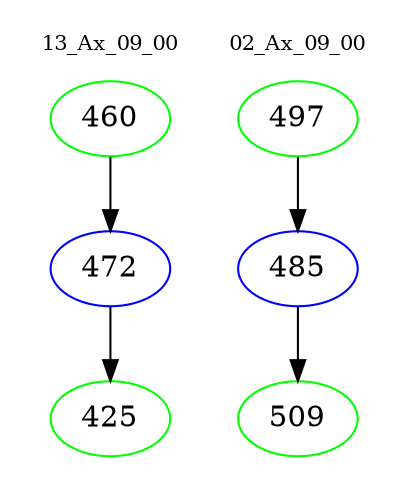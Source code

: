 digraph{
subgraph cluster_0 {
color = white
label = "13_Ax_09_00";
fontsize=10;
T0_460 [label="460", color="green"]
T0_460 -> T0_472 [color="black"]
T0_472 [label="472", color="blue"]
T0_472 -> T0_425 [color="black"]
T0_425 [label="425", color="green"]
}
subgraph cluster_1 {
color = white
label = "02_Ax_09_00";
fontsize=10;
T1_497 [label="497", color="green"]
T1_497 -> T1_485 [color="black"]
T1_485 [label="485", color="blue"]
T1_485 -> T1_509 [color="black"]
T1_509 [label="509", color="green"]
}
}

